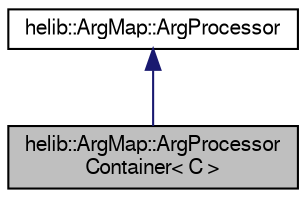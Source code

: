digraph "helib::ArgMap::ArgProcessorContainer&lt; C &gt;"
{
  edge [fontname="FreeSans",fontsize="10",labelfontname="FreeSans",labelfontsize="10"];
  node [fontname="FreeSans",fontsize="10",shape=record];
  Node2 [label="helib::ArgMap::ArgProcessor\lContainer\< C \>",height=0.2,width=0.4,color="black", fillcolor="grey75", style="filled", fontcolor="black"];
  Node3 -> Node2 [dir="back",color="midnightblue",fontsize="10",style="solid"];
  Node3 [label="helib::ArgMap::ArgProcessor",height=0.2,width=0.4,color="black", fillcolor="white", style="filled",URL="$structhelib_1_1_arg_map_1_1_arg_processor.html"];
}
